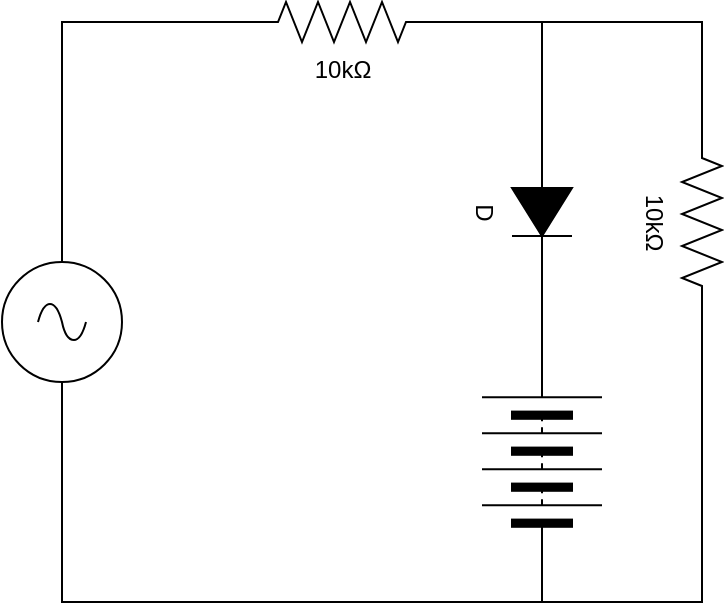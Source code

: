 <mxfile version="16.6.5" type="github">
  <diagram name="Page-1" id="7e0a89b8-554c-2b80-1dc8-d5c74ca68de4">
    <mxGraphModel dx="620" dy="581" grid="1" gridSize="10" guides="1" tooltips="1" connect="1" arrows="1" fold="1" page="1" pageScale="1" pageWidth="1100" pageHeight="850" background="none" math="0" shadow="0">
      <root>
        <mxCell id="0" />
        <mxCell id="1" parent="0" />
        <mxCell id="auznjClqG7dM7ttoy_M0-15" style="edgeStyle=orthogonalEdgeStyle;rounded=0;orthogonalLoop=1;jettySize=auto;html=1;endArrow=none;endFill=0;" edge="1" parent="1" source="auznjClqG7dM7ttoy_M0-1">
          <mxGeometry relative="1" as="geometry">
            <mxPoint x="360" y="420" as="targetPoint" />
            <Array as="points">
              <mxPoint x="120" y="420" />
            </Array>
          </mxGeometry>
        </mxCell>
        <mxCell id="auznjClqG7dM7ttoy_M0-1" value="" style="pointerEvents=1;verticalLabelPosition=bottom;shadow=0;dashed=0;align=center;html=1;verticalAlign=top;shape=mxgraph.electrical.signal_sources.source;aspect=fixed;points=[[0.5,0,0],[1,0.5,0],[0.5,1,0],[0,0.5,0]];elSignalType=ac;" vertex="1" parent="1">
          <mxGeometry x="90" y="250" width="60" height="60" as="geometry" />
        </mxCell>
        <mxCell id="auznjClqG7dM7ttoy_M0-7" style="edgeStyle=orthogonalEdgeStyle;rounded=0;orthogonalLoop=1;jettySize=auto;html=1;exitX=1;exitY=0.5;exitDx=0;exitDy=0;exitPerimeter=0;entryX=0;entryY=0.5;entryDx=0;entryDy=0;entryPerimeter=0;endArrow=none;endFill=0;" edge="1" parent="1" source="auznjClqG7dM7ttoy_M0-2" target="auznjClqG7dM7ttoy_M0-4">
          <mxGeometry relative="1" as="geometry" />
        </mxCell>
        <mxCell id="auznjClqG7dM7ttoy_M0-8" style="edgeStyle=orthogonalEdgeStyle;rounded=0;orthogonalLoop=1;jettySize=auto;html=1;exitX=0;exitY=0.5;exitDx=0;exitDy=0;exitPerimeter=0;entryX=0.5;entryY=0;entryDx=0;entryDy=0;entryPerimeter=0;endArrow=none;endFill=0;" edge="1" parent="1" source="auznjClqG7dM7ttoy_M0-2" target="auznjClqG7dM7ttoy_M0-1">
          <mxGeometry relative="1" as="geometry" />
        </mxCell>
        <mxCell id="auznjClqG7dM7ttoy_M0-2" value="10kΩ" style="pointerEvents=1;verticalLabelPosition=bottom;shadow=0;dashed=0;align=center;html=1;verticalAlign=top;shape=mxgraph.electrical.resistors.resistor_2;" vertex="1" parent="1">
          <mxGeometry x="210" y="120" width="100" height="20" as="geometry" />
        </mxCell>
        <mxCell id="auznjClqG7dM7ttoy_M0-10" style="edgeStyle=orthogonalEdgeStyle;rounded=0;orthogonalLoop=1;jettySize=auto;html=1;exitX=0;exitY=0.5;exitDx=0;exitDy=0;exitPerimeter=0;endArrow=none;endFill=0;" edge="1" parent="1" source="auznjClqG7dM7ttoy_M0-3">
          <mxGeometry relative="1" as="geometry">
            <mxPoint x="360" y="130" as="targetPoint" />
            <Array as="points">
              <mxPoint x="440" y="130" />
            </Array>
          </mxGeometry>
        </mxCell>
        <mxCell id="auznjClqG7dM7ttoy_M0-14" style="edgeStyle=orthogonalEdgeStyle;rounded=0;orthogonalLoop=1;jettySize=auto;html=1;exitX=1;exitY=0.5;exitDx=0;exitDy=0;exitPerimeter=0;entryX=0;entryY=0.5;entryDx=0;entryDy=0;endArrow=none;endFill=0;" edge="1" parent="1" source="auznjClqG7dM7ttoy_M0-3" target="auznjClqG7dM7ttoy_M0-5">
          <mxGeometry relative="1" as="geometry" />
        </mxCell>
        <mxCell id="auznjClqG7dM7ttoy_M0-3" value="10kΩ" style="pointerEvents=1;verticalLabelPosition=bottom;shadow=0;dashed=0;align=center;html=1;verticalAlign=top;shape=mxgraph.electrical.resistors.resistor_2;rotation=90;" vertex="1" parent="1">
          <mxGeometry x="390" y="220" width="100" height="20" as="geometry" />
        </mxCell>
        <mxCell id="auznjClqG7dM7ttoy_M0-13" style="edgeStyle=orthogonalEdgeStyle;rounded=0;orthogonalLoop=1;jettySize=auto;html=1;exitX=1;exitY=0.5;exitDx=0;exitDy=0;exitPerimeter=0;entryX=1;entryY=0.5;entryDx=0;entryDy=0;endArrow=none;endFill=0;" edge="1" parent="1" source="auznjClqG7dM7ttoy_M0-4" target="auznjClqG7dM7ttoy_M0-5">
          <mxGeometry relative="1" as="geometry" />
        </mxCell>
        <mxCell id="auznjClqG7dM7ttoy_M0-4" value="D" style="pointerEvents=1;fillColor=strokeColor;verticalLabelPosition=bottom;shadow=0;dashed=0;align=center;html=1;verticalAlign=top;shape=mxgraph.electrical.diodes.diode;rotation=90;" vertex="1" parent="1">
          <mxGeometry x="330" y="210" width="60" height="30" as="geometry" />
        </mxCell>
        <mxCell id="auznjClqG7dM7ttoy_M0-5" value="" style="pointerEvents=1;verticalLabelPosition=bottom;shadow=0;dashed=0;align=center;html=1;verticalAlign=top;shape=mxgraph.electrical.miscellaneous.batteryStack;rotation=-90;" vertex="1" parent="1">
          <mxGeometry x="310" y="320" width="100" height="60" as="geometry" />
        </mxCell>
      </root>
    </mxGraphModel>
  </diagram>
</mxfile>
